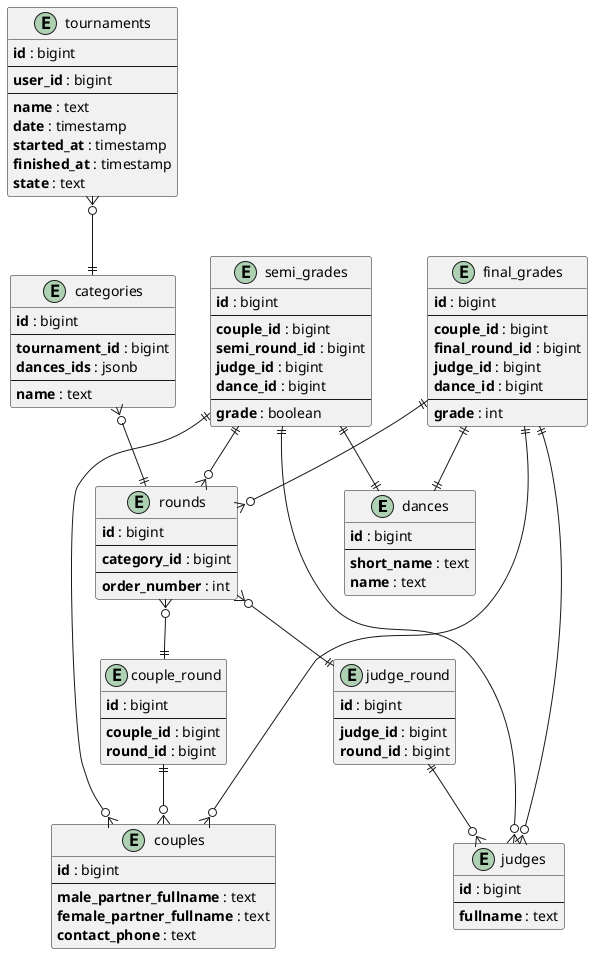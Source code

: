 @startuml Model

entity dances {
    **id** : bigint
    --
    **short_name** : text
    **name** : text
}

entity couples {
    **id** : bigint
    --
    **male_partner_fullname** : text
    **female_partner_fullname** : text
    **contact_phone** : text
}

entity tournaments {
    **id** : bigint
    --
    **user_id** : bigint
    --
    **name** : text
    **date** : timestamp
    **started_at** : timestamp
    **finished_at** : timestamp
    **state** : text
}

entity categories {
    **id** : bigint
    --
    **tournament_id** : bigint
    **dances_ids** : jsonb
    --
    **name** : text
}

entity rounds {
    **id** : bigint
    --
    **category_id** : bigint
    --
    **order_number** : int
}

entity judges {
    **id** : bigint
    --
    **fullname** : text
}

entity semi_grades {
    **id** : bigint
    --
    **couple_id** : bigint
    **semi_round_id** : bigint
    **judge_id** : bigint
    **dance_id** : bigint
    --
    **grade** : boolean
}

entity final_grades {
    **id** : bigint
    --
    **couple_id** : bigint
    **final_round_id** : bigint
    **judge_id** : bigint
    **dance_id** : bigint
    --
    **grade** : int
}

entity judge_round {
    **id** : bigint
    --
    **judge_id** : bigint
    **round_id** : bigint
}

entity couple_round {
    **id** : bigint
    --
    **couple_id** : bigint
    **round_id** : bigint
}

tournaments }o--|| categories

categories }o--|| rounds

rounds }o--|| judge_round
judge_round ||--o{ judges

rounds }o--|| couple_round
couple_round ||--o{ couples

semi_grades ||--o{ rounds
semi_grades ||--o{ judges
semi_grades ||--o{ couples
semi_grades ||--|| dances

final_grades ||--o{ rounds
final_grades ||--o{ judges
final_grades ||--o{ couples
final_grades ||--|| dances

@enduml